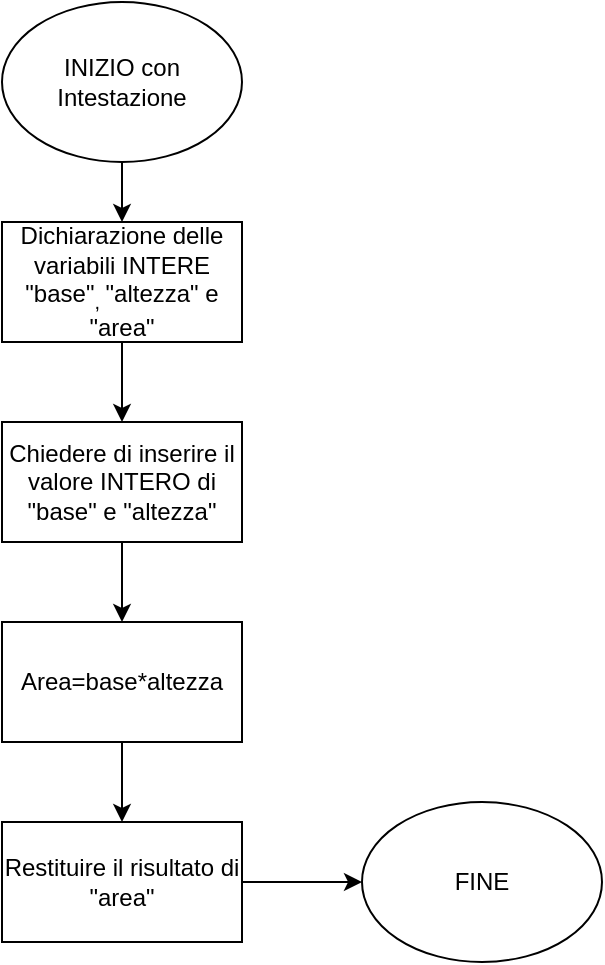<mxfile>
    <diagram id="bwgbzXKM3IDrn_VwdrtE" name="Pagina-1">
        <mxGraphModel dx="752" dy="226" grid="1" gridSize="10" guides="1" tooltips="1" connect="1" arrows="1" fold="1" page="1" pageScale="1" pageWidth="827" pageHeight="1169" math="0" shadow="0">
            <root>
                <mxCell id="0"/>
                <mxCell id="1" parent="0"/>
                <mxCell id="3" style="edgeStyle=none;html=1;exitX=0.5;exitY=1;exitDx=0;exitDy=0;" edge="1" parent="1" source="2">
                    <mxGeometry relative="1" as="geometry">
                        <mxPoint x="80" y="120" as="targetPoint"/>
                    </mxGeometry>
                </mxCell>
                <mxCell id="2" value="INIZIO con Intestazione" style="ellipse;whiteSpace=wrap;html=1;" vertex="1" parent="1">
                    <mxGeometry x="20" y="10" width="120" height="80" as="geometry"/>
                </mxCell>
                <mxCell id="5" style="edgeStyle=none;html=1;exitX=0.5;exitY=1;exitDx=0;exitDy=0;" edge="1" parent="1" source="4">
                    <mxGeometry relative="1" as="geometry">
                        <mxPoint x="80" y="220" as="targetPoint"/>
                    </mxGeometry>
                </mxCell>
                <mxCell id="4" value="Dichiarazione delle variabili INTERE &quot;base&quot;&lt;sub&gt;,&amp;nbsp;&lt;/sub&gt;&quot;altezza&quot; e &quot;area&quot;" style="rounded=0;whiteSpace=wrap;html=1;" vertex="1" parent="1">
                    <mxGeometry x="20" y="120" width="120" height="60" as="geometry"/>
                </mxCell>
                <mxCell id="7" style="edgeStyle=none;html=1;exitX=0.5;exitY=1;exitDx=0;exitDy=0;" edge="1" parent="1" source="6">
                    <mxGeometry relative="1" as="geometry">
                        <mxPoint x="80" y="320" as="targetPoint"/>
                    </mxGeometry>
                </mxCell>
                <mxCell id="6" value="Chiedere di inserire il valore INTERO di &quot;base&quot; e &quot;altezza&quot;" style="rounded=0;whiteSpace=wrap;html=1;" vertex="1" parent="1">
                    <mxGeometry x="20" y="220" width="120" height="60" as="geometry"/>
                </mxCell>
                <mxCell id="9" style="edgeStyle=none;html=1;exitX=0.5;exitY=1;exitDx=0;exitDy=0;" edge="1" parent="1" source="8">
                    <mxGeometry relative="1" as="geometry">
                        <mxPoint x="80" y="420" as="targetPoint"/>
                    </mxGeometry>
                </mxCell>
                <mxCell id="8" value="Area=base*altezza" style="rounded=0;whiteSpace=wrap;html=1;" vertex="1" parent="1">
                    <mxGeometry x="20" y="320" width="120" height="60" as="geometry"/>
                </mxCell>
                <mxCell id="11" style="edgeStyle=none;html=1;exitX=1;exitY=0.5;exitDx=0;exitDy=0;" edge="1" parent="1" source="10" target="12">
                    <mxGeometry relative="1" as="geometry">
                        <mxPoint x="190" y="450" as="targetPoint"/>
                    </mxGeometry>
                </mxCell>
                <mxCell id="10" value="Restituire il risultato di &quot;area&quot;" style="rounded=0;whiteSpace=wrap;html=1;" vertex="1" parent="1">
                    <mxGeometry x="20" y="420" width="120" height="60" as="geometry"/>
                </mxCell>
                <mxCell id="12" value="FINE" style="ellipse;whiteSpace=wrap;html=1;" vertex="1" parent="1">
                    <mxGeometry x="200" y="410" width="120" height="80" as="geometry"/>
                </mxCell>
            </root>
        </mxGraphModel>
    </diagram>
</mxfile>